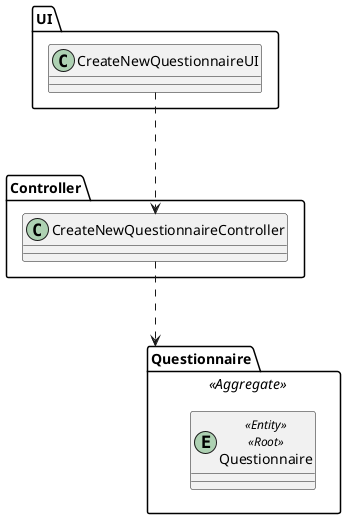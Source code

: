@startuml
skinparam classAttributeIconSize 0

package UI {
class CreateNewQuestionnaireUI {
}
}

package Controller{
class CreateNewQuestionnaireController {

}
}

package Questionnaire <<Aggregate>> {
entity Questionnaire <<Entity>> <<Root>> {
}
}


CreateNewQuestionnaireUI ...> CreateNewQuestionnaireController
CreateNewQuestionnaireController ...> Questionnaire


@enduml